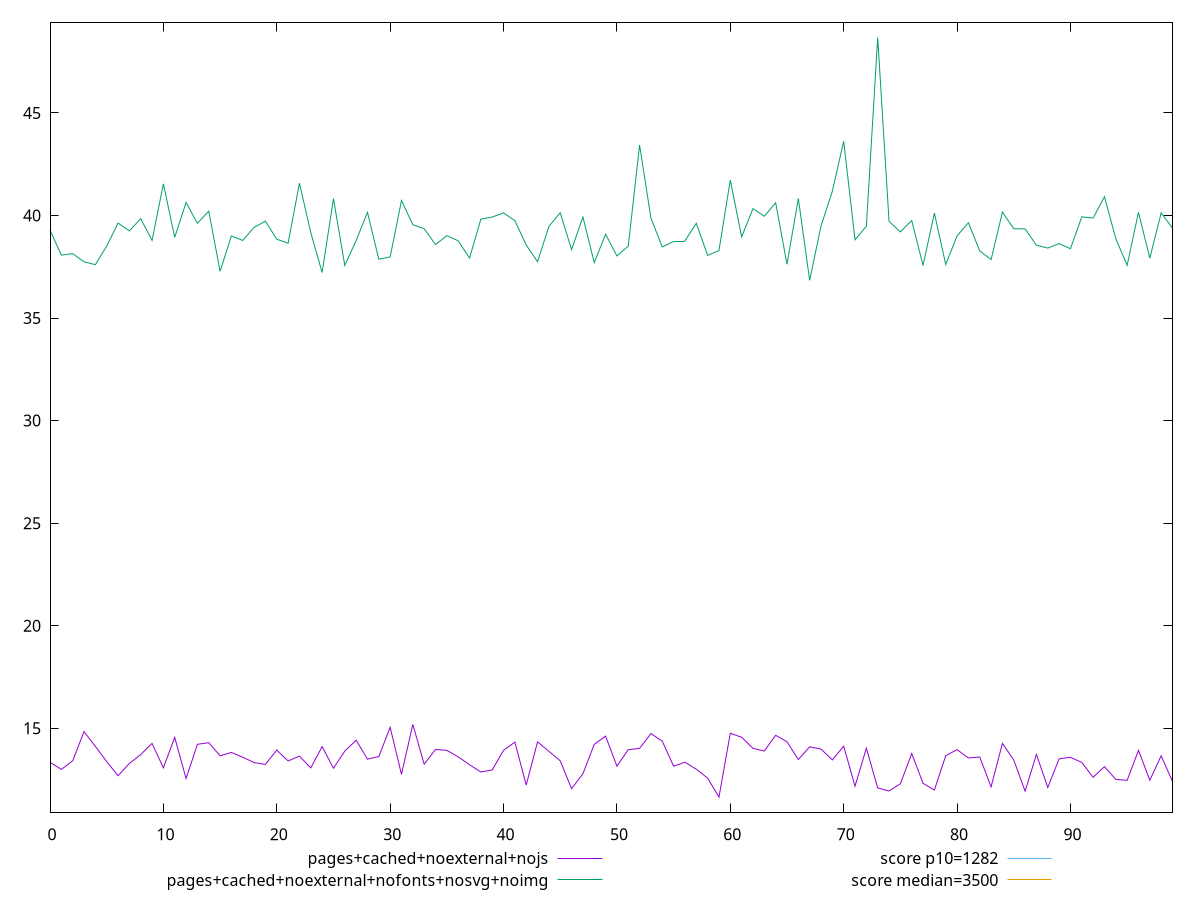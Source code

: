 reset

$pagesCachedNoexternalNojs <<EOF
0 13.34
1 12.992
2 13.412000000000003
3 14.836
4 14.116000000000003
5 13.376000000000001
6 12.684000000000001
7 13.280000000000001
8 13.716
9 14.26
10 13.068000000000001
11 14.556000000000001
12 12.548
13 14.216000000000001
14 14.296000000000003
15 13.656
16 13.82
17 13.588
18 13.324000000000002
19 13.236
20 13.936
21 13.404
22 13.64
23 13.068000000000001
24 14.104000000000001
25 13.052
26 13.884000000000002
27 14.415999999999999
28 13.496
29 13.616
30 15.043999999999997
31 12.752000000000002
32 15.188000000000002
33 13.248
34 13.964
35 13.92
36 13.608
37 13.219999999999999
38 12.868000000000002
39 12.963999999999999
40 13.924
41 14.324000000000002
42 12.232
43 14.335999999999999
44 13.876000000000001
45 13.411999999999999
46 12.052
47 12.780000000000001
48 14.212
49 14.616000000000003
50 13.152000000000001
51 13.952
52 14.020000000000001
53 14.740000000000002
54 14.368000000000002
55 13.148
56 13.344000000000001
57 13.004000000000001
58 12.568000000000001
59 11.64
60 14.755999999999998
61 14.560000000000002
62 14.02
63 13.888
64 14.655999999999999
65 14.340000000000002
66 13.472000000000001
67 14.096
68 13.984000000000002
69 13.456000000000001
70 14.124
71 12.176000000000002
72 14.027999999999999
73 12.088000000000001
74 11.940000000000001
75 12.292000000000002
76 13.768
77 12.316
78 11.988
79 13.66
80 13.956
81 13.548
82 13.596
83 12.14
84 14.264000000000001
85 13.451999999999998
86 11.932000000000002
87 13.724
88 12.112
89 13.508
90 13.584000000000001
91 13.332000000000003
92 12.608000000000002
93 13.128
94 12.504000000000001
95 12.46
96 13.924
97 12.464000000000002
98 13.656000000000002
99 12.404
EOF

$pagesCachedNoexternalNofontsNosvgNoimg <<EOF
0 39.295999999999985
1 38.068
2 38.13999999999999
3 37.74399999999999
4 37.603999999999985
5 38.507999999999996
6 39.63199999999999
7 39.24799999999999
8 39.844
9 38.78799999999998
10 41.54399999999998
11 38.93599999999999
12 40.63599999999998
13 39.61999999999999
14 40.211999999999996
15 37.27999999999999
16 39.00399999999999
17 38.78399999999999
18 39.419999999999995
19 39.72399999999999
20 38.84399999999999
21 38.652
22 41.575999999999986
23 39.15999999999999
24 37.21999999999999
25 40.823999999999984
26 37.56399999999999
27 38.78
28 40.15599999999999
29 37.86799999999999
30 37.97999999999999
31 40.72799999999999
32 39.55199999999998
33 39.359999999999985
34 38.579999999999984
35 39.015999999999984
36 38.76799999999999
37 37.92399999999998
38 39.823999999999984
39 39.92399999999998
40 40.127999999999986
41 39.74799999999999
42 38.55999999999999
43 37.743999999999986
44 39.46799999999999
45 40.13599999999999
46 38.33599999999999
47 39.92799999999998
48 37.70399999999999
49 39.087999999999994
50 38.03199999999998
51 38.503999999999984
52 43.435999999999986
53 39.87199999999998
54 38.46799999999999
55 38.719999999999985
56 38.719999999999985
57 39.61999999999999
58 38.056
59 38.29199999999999
60 41.72799999999999
61 38.95599999999999
62 40.33599999999999
63 39.963999999999984
64 40.61999999999999
65 37.62399999999999
66 40.827999999999996
67 36.83599999999999
68 39.487999999999985
69 41.184
70 43.61999999999999
71 38.815999999999995
72 39.47599999999999
73 48.67999999999998
74 39.71599999999999
75 39.19999999999999
76 39.75599999999997
77 37.56399999999998
78 40.115999999999985
79 37.61199999999998
80 39.00799999999999
81 39.64799999999999
82 38.27199999999999
83 37.85199999999999
84 40.16799999999999
85 39.35599999999999
86 39.347999999999985
87 38.55199999999999
88 38.41199999999998
89 38.627999999999986
90 38.379999999999995
91 39.93599999999999
92 39.87599999999998
93 40.916
94 38.871999999999986
95 37.57199999999999
96 40.155999999999985
97 37.91999999999999
98 40.12399999999999
99 39.38799999999999
EOF

set key outside below
set xrange [0:99]
set yrange [10.8992:49.42079999999998]
set terminal svg size 640, 500 enhanced background rgb 'white'
set output "report_00007_2020-12-11T15:55:29.892Z/bootup-time/comparison/line/10_vs_11.svg"

plot $pagesCachedNoexternalNojs title "pages+cached+noexternal+nojs" with line, \
     $pagesCachedNoexternalNofontsNosvgNoimg title "pages+cached+noexternal+nofonts+nosvg+noimg" with line, \
     1282 title "score p10=1282", \
     3500 title "score median=3500"

reset
